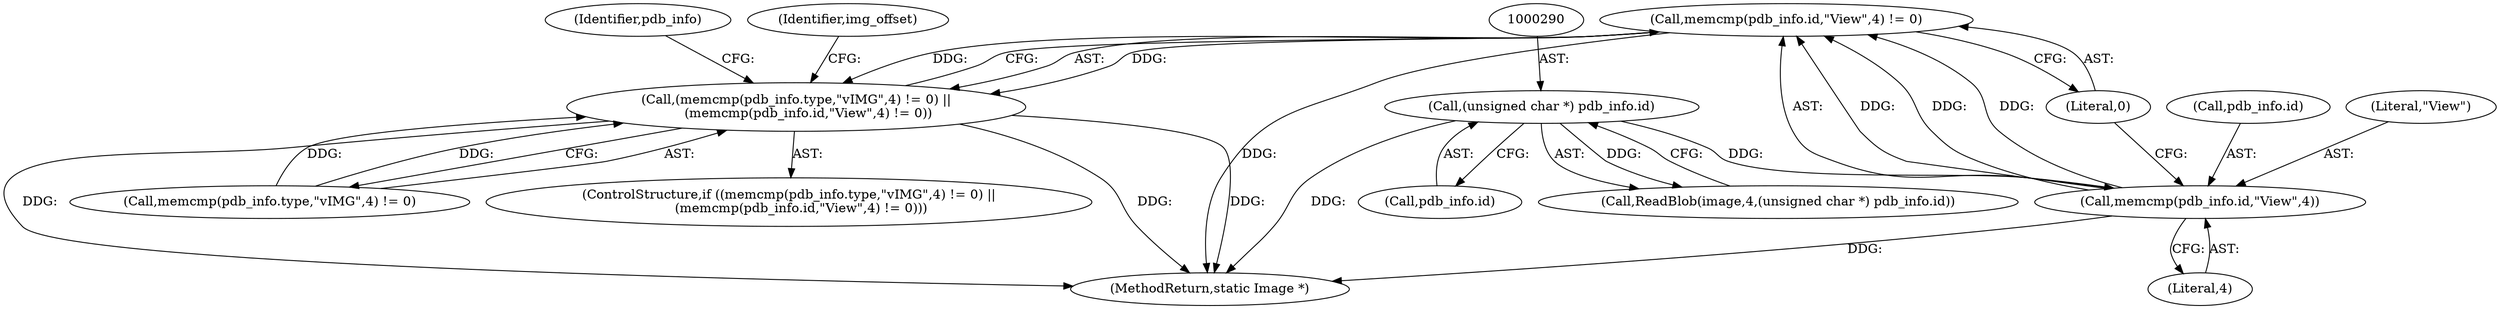 digraph "0_ImageMagick_424d40ebfcde48bb872eba75179d3d73704fdf1f@API" {
"1000324" [label="(Call,memcmp(pdb_info.id,\"View\",4) != 0)"];
"1000325" [label="(Call,memcmp(pdb_info.id,\"View\",4))"];
"1000289" [label="(Call,(unsigned char *) pdb_info.id)"];
"1000315" [label="(Call,(memcmp(pdb_info.type,\"vIMG\",4) != 0) ||\n      (memcmp(pdb_info.id,\"View\",4) != 0))"];
"1000331" [label="(Literal,0)"];
"1000326" [label="(Call,pdb_info.id)"];
"1000324" [label="(Call,memcmp(pdb_info.id,\"View\",4) != 0)"];
"1000330" [label="(Literal,4)"];
"1000291" [label="(Call,pdb_info.id)"];
"1000316" [label="(Call,memcmp(pdb_info.type,\"vIMG\",4) != 0)"];
"1000286" [label="(Call,ReadBlob(image,4,(unsigned char *) pdb_info.id))"];
"1000325" [label="(Call,memcmp(pdb_info.id,\"View\",4))"];
"1000314" [label="(ControlStructure,if ((memcmp(pdb_info.type,\"vIMG\",4) != 0) ||\n      (memcmp(pdb_info.id,\"View\",4) != 0)))"];
"1000342" [label="(Identifier,img_offset)"];
"1000289" [label="(Call,(unsigned char *) pdb_info.id)"];
"1000335" [label="(Identifier,pdb_info)"];
"1000329" [label="(Literal,\"View\")"];
"1001285" [label="(MethodReturn,static Image *)"];
"1000315" [label="(Call,(memcmp(pdb_info.type,\"vIMG\",4) != 0) ||\n      (memcmp(pdb_info.id,\"View\",4) != 0))"];
"1000324" -> "1000315"  [label="AST: "];
"1000324" -> "1000331"  [label="CFG: "];
"1000325" -> "1000324"  [label="AST: "];
"1000331" -> "1000324"  [label="AST: "];
"1000315" -> "1000324"  [label="CFG: "];
"1000324" -> "1001285"  [label="DDG: "];
"1000324" -> "1000315"  [label="DDG: "];
"1000324" -> "1000315"  [label="DDG: "];
"1000325" -> "1000324"  [label="DDG: "];
"1000325" -> "1000324"  [label="DDG: "];
"1000325" -> "1000324"  [label="DDG: "];
"1000325" -> "1000330"  [label="CFG: "];
"1000326" -> "1000325"  [label="AST: "];
"1000329" -> "1000325"  [label="AST: "];
"1000330" -> "1000325"  [label="AST: "];
"1000331" -> "1000325"  [label="CFG: "];
"1000325" -> "1001285"  [label="DDG: "];
"1000289" -> "1000325"  [label="DDG: "];
"1000289" -> "1000286"  [label="AST: "];
"1000289" -> "1000291"  [label="CFG: "];
"1000290" -> "1000289"  [label="AST: "];
"1000291" -> "1000289"  [label="AST: "];
"1000286" -> "1000289"  [label="CFG: "];
"1000289" -> "1001285"  [label="DDG: "];
"1000289" -> "1000286"  [label="DDG: "];
"1000315" -> "1000314"  [label="AST: "];
"1000315" -> "1000316"  [label="CFG: "];
"1000316" -> "1000315"  [label="AST: "];
"1000335" -> "1000315"  [label="CFG: "];
"1000342" -> "1000315"  [label="CFG: "];
"1000315" -> "1001285"  [label="DDG: "];
"1000315" -> "1001285"  [label="DDG: "];
"1000315" -> "1001285"  [label="DDG: "];
"1000316" -> "1000315"  [label="DDG: "];
"1000316" -> "1000315"  [label="DDG: "];
}
